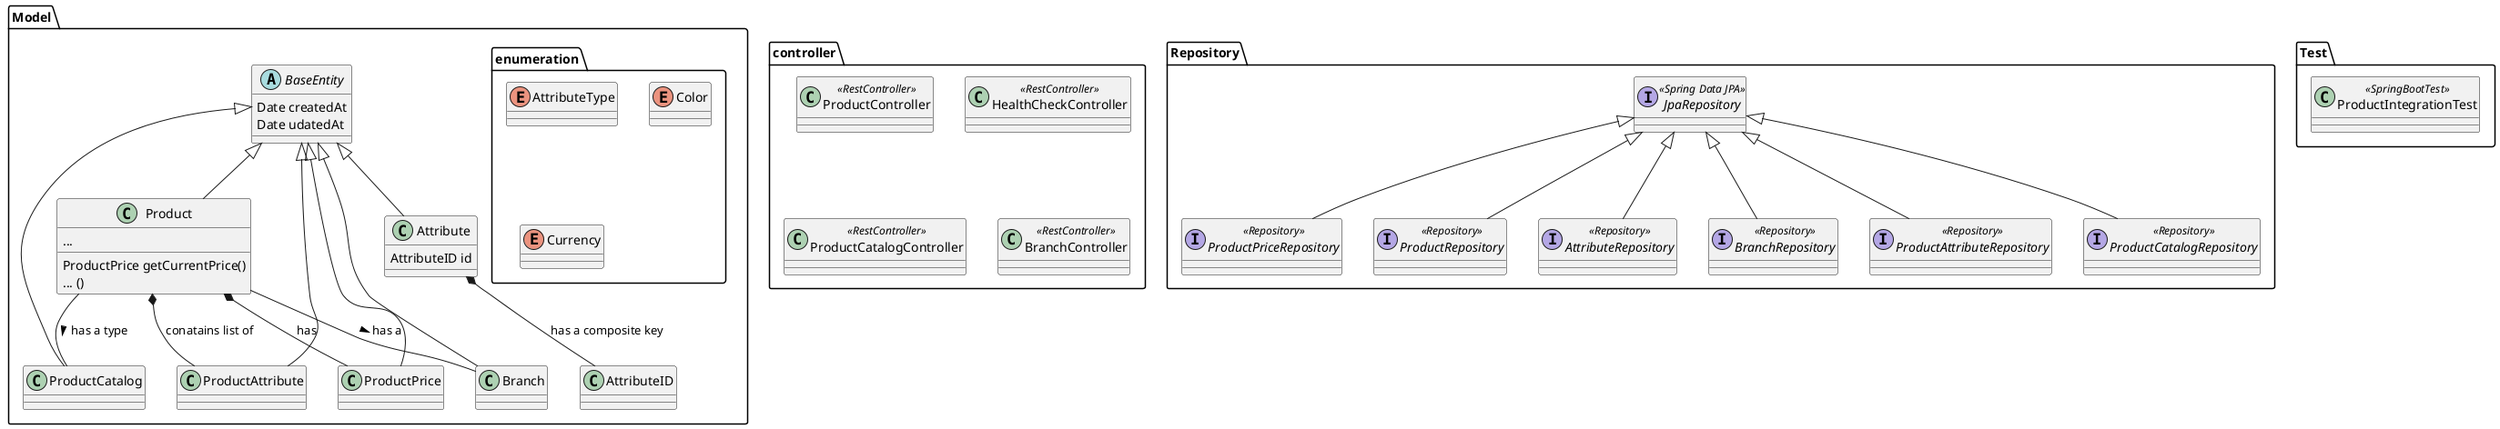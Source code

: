 @startuml


package Model {

 package enumeration {
    Enum AttributeType
    Enum Color
    Enum Currency
 }


 abstract class BaseEntity {
   Date createdAt
   Date udatedAt
 }
 class ProductCatalog
 class Branch
 class Product {
   ...
   ProductPrice getCurrentPrice()
   ... ()
 }
 class Attribute {
    AttributeID id
 }
 class AttributeID
 class ProductAttribute
 class ProductPrice

 BaseEntity <|-- ProductCatalog
 BaseEntity <|-- Branch
 BaseEntity <|-- Product
 BaseEntity <|-- Attribute
 BaseEntity <|-- ProductAttribute
 BaseEntity <|-- ProductPrice

 Product *-- ProductAttribute : conatains list of
 Product *-- ProductPrice : has
 Product -- Branch : has a >
 Product -- ProductCatalog : has a type >
 Attribute *-- AttributeID : has a composite key

}

package controller {
   class ProductController << RestController >>
   class HealthCheckController << RestController >>
   class ProductCatalogController << RestController >>
   class BranchController << RestController >>
}



package Repository {


   interface JpaRepository << Spring Data JPA>>
   interface AttributeRepository << Repository >>
   interface BranchRepository << Repository >>
   interface ProductAttributeRepository << Repository >>
   interface ProductCatalogRepository << Repository >>
   interface ProductPriceRepository << Repository >>
   interface ProductRepository << Repository >>

   JpaRepository <|-- AttributeRepository
   JpaRepository <|-- BranchRepository
   JpaRepository <|-- ProductAttributeRepository
   JpaRepository <|-- ProductCatalogRepository
   JpaRepository <|-- ProductPriceRepository
   JpaRepository <|-- ProductRepository

}

Package Test {
   class ProductIntegrationTest << SpringBootTest >>
}

@enduml